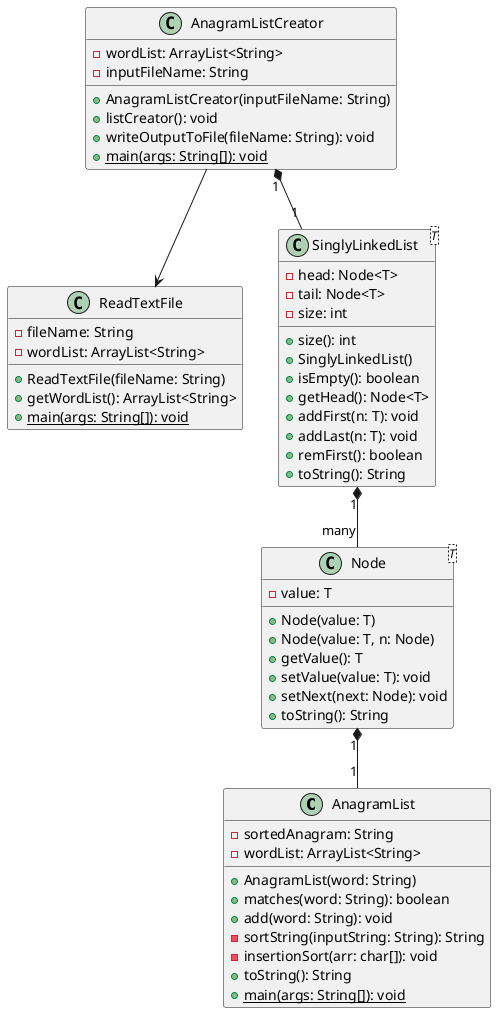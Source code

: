 @startuml
class AnagramList [[java:AnagramList]] {
	-sortedAnagram: String
	-wordList: ArrayList<String>
	+AnagramList(word: String)
	+matches(word: String): boolean
	+add(word: String): void
	-sortString(inputString: String): String
	-insertionSort(arr: char[]): void
	+toString(): String
	+{static} main(args: String[]): void
}
class ReadTextFile [[java:ReadTextFile]] {
	-fileName: String
	-wordList: ArrayList<String>
	+ReadTextFile(fileName: String)
	+getWordList(): ArrayList<String>
	+{static} main(args: String[]): void
}
class "Node<T>" as Node_T_ [[java:Node]] {
	-value: T
	+Node(value: T)
	+Node(value: T, n: Node)
	+getValue(): T
	+setValue(value: T): void
	+setNext(next: Node): void
	+toString(): String
}


class "SinglyLinkedList<T>" as SinglyLinkedList_T_ [[java:SinglyLinkedList]] {
	-head: Node<T>
	-tail: Node<T>
	-size: int
	+size(): int
	+SinglyLinkedList()
	+isEmpty(): boolean
	+getHead(): Node<T>
	+addFirst(n: T): void
	+addLast(n: T): void
	+remFirst(): boolean
	+toString(): String
}
class AnagramListCreator [[java:AnagramListCreator]] {
	-wordList: ArrayList<String>
	-inputFileName: String
	+AnagramListCreator(inputFileName: String)
	+listCreator(): void
	+writeOutputToFile(fileName: String): void
	+{static} main(args: String[]): void
}

AnagramListCreator --> ReadTextFile
AnagramListCreator "1" *-- "1" SinglyLinkedList_T_
SinglyLinkedList_T_ "1" *-- "many" Node_T_
Node_T_ "1" *-- "1" AnagramList
@enduml